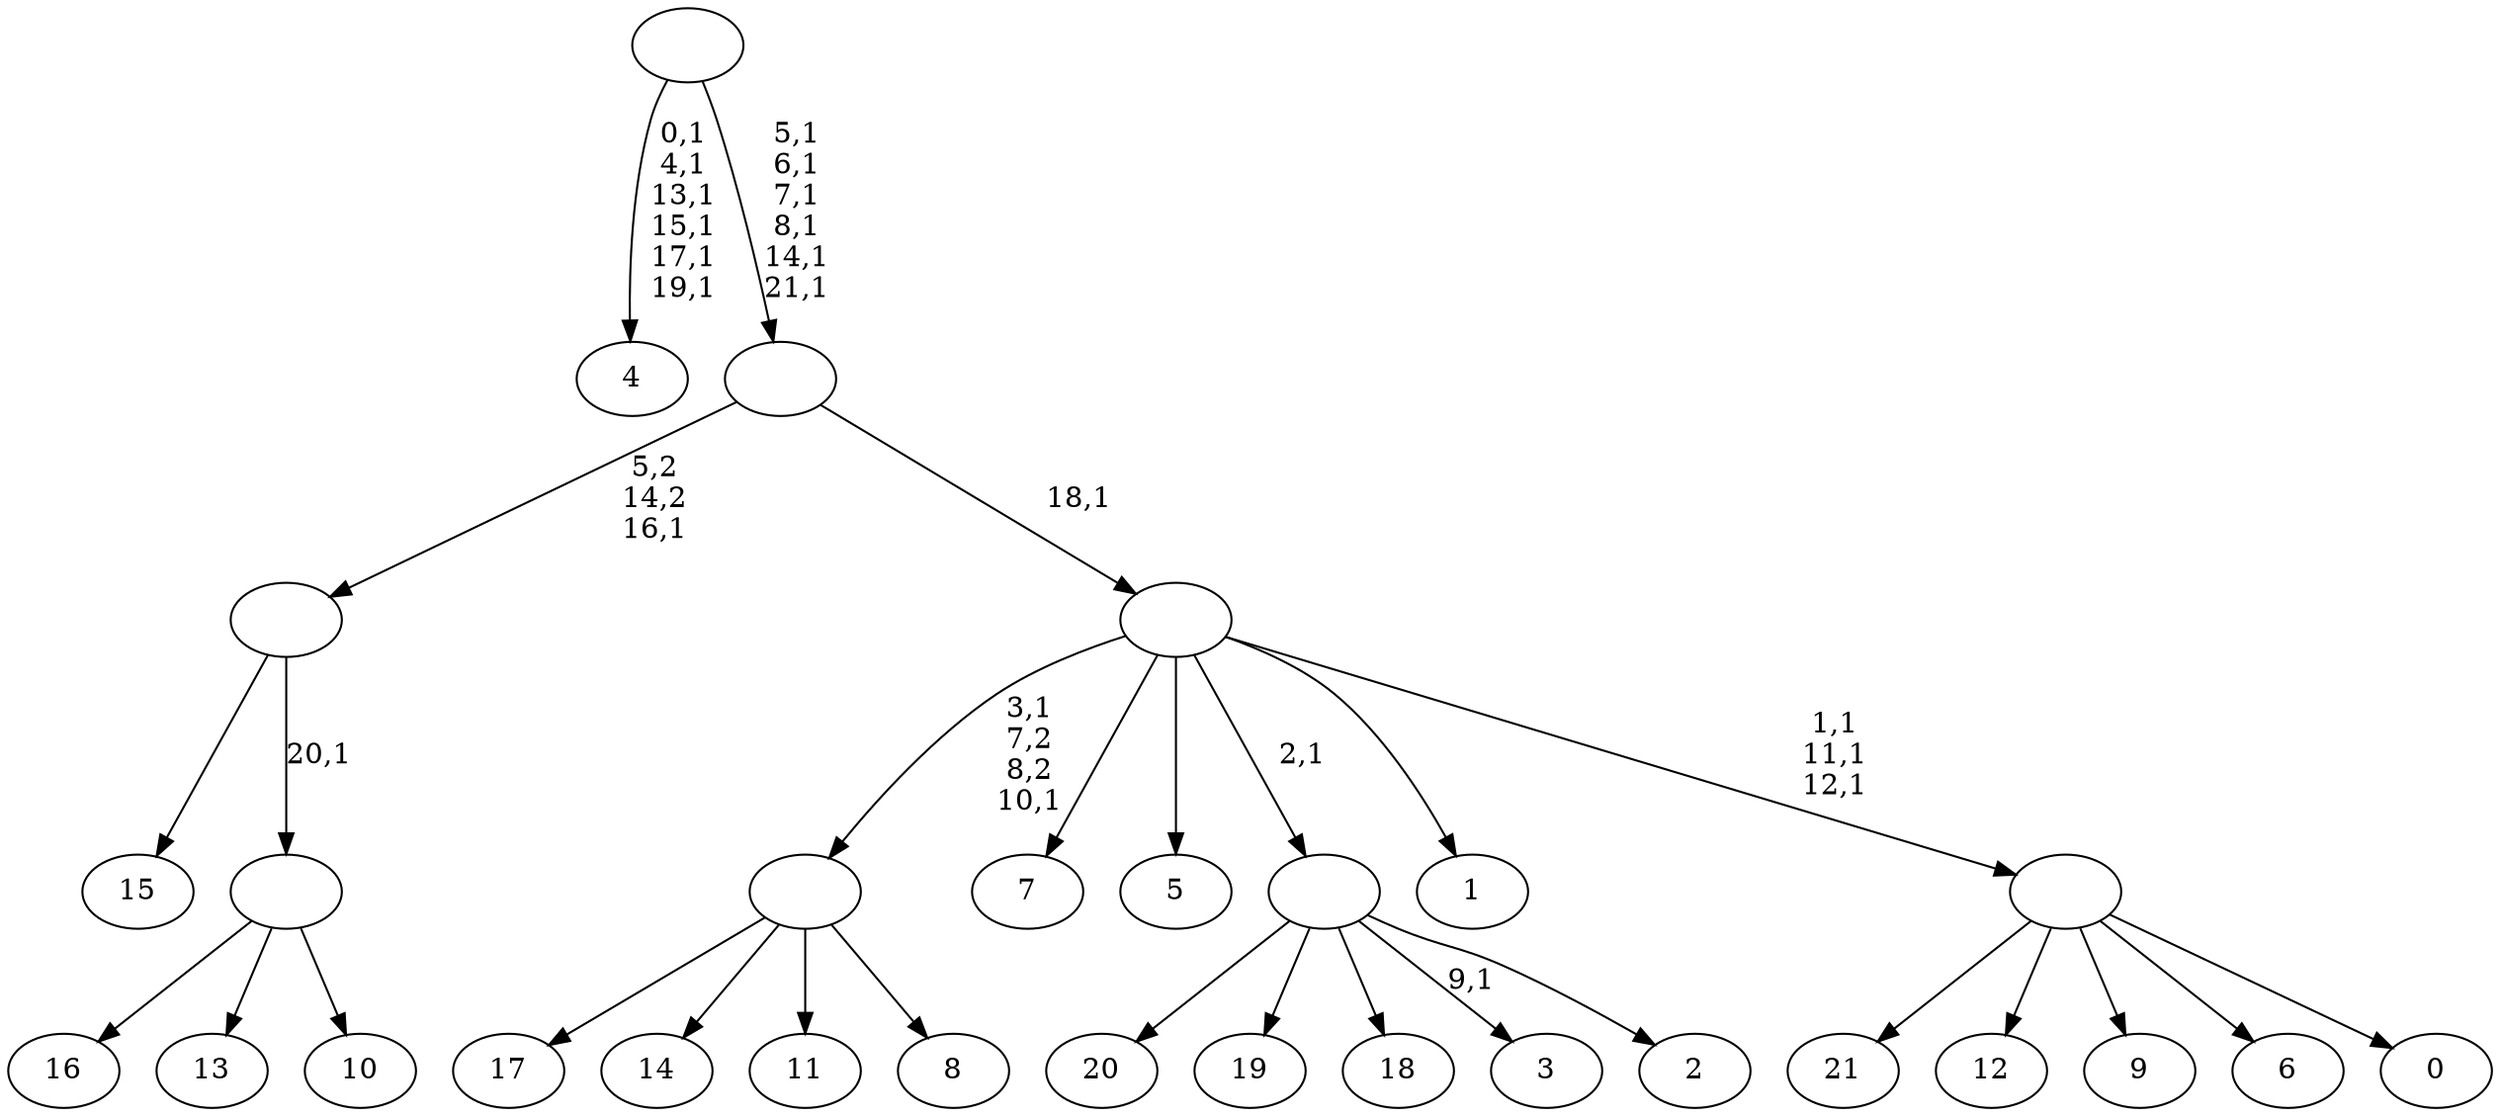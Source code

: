 digraph T {
	44 [label="21"]
	43 [label="20"]
	42 [label="19"]
	41 [label="18"]
	40 [label="17"]
	39 [label="16"]
	38 [label="15"]
	37 [label="14"]
	36 [label="13"]
	35 [label="12"]
	34 [label="11"]
	33 [label="10"]
	32 [label=""]
	31 [label=""]
	30 [label="9"]
	29 [label="8"]
	28 [label=""]
	26 [label="7"]
	25 [label="6"]
	24 [label="5"]
	23 [label="4"]
	16 [label="3"]
	14 [label="2"]
	13 [label=""]
	12 [label="1"]
	11 [label="0"]
	10 [label=""]
	7 [label=""]
	6 [label=""]
	0 [label=""]
	32 -> 39 [label=""]
	32 -> 36 [label=""]
	32 -> 33 [label=""]
	31 -> 38 [label=""]
	31 -> 32 [label="20,1"]
	28 -> 40 [label=""]
	28 -> 37 [label=""]
	28 -> 34 [label=""]
	28 -> 29 [label=""]
	13 -> 16 [label="9,1"]
	13 -> 43 [label=""]
	13 -> 42 [label=""]
	13 -> 41 [label=""]
	13 -> 14 [label=""]
	10 -> 44 [label=""]
	10 -> 35 [label=""]
	10 -> 30 [label=""]
	10 -> 25 [label=""]
	10 -> 11 [label=""]
	7 -> 10 [label="1,1\n11,1\n12,1"]
	7 -> 28 [label="3,1\n7,2\n8,2\n10,1"]
	7 -> 26 [label=""]
	7 -> 24 [label=""]
	7 -> 13 [label="2,1"]
	7 -> 12 [label=""]
	6 -> 31 [label="5,2\n14,2\n16,1"]
	6 -> 7 [label="18,1"]
	0 -> 6 [label="5,1\n6,1\n7,1\n8,1\n14,1\n21,1"]
	0 -> 23 [label="0,1\n4,1\n13,1\n15,1\n17,1\n19,1"]
}
